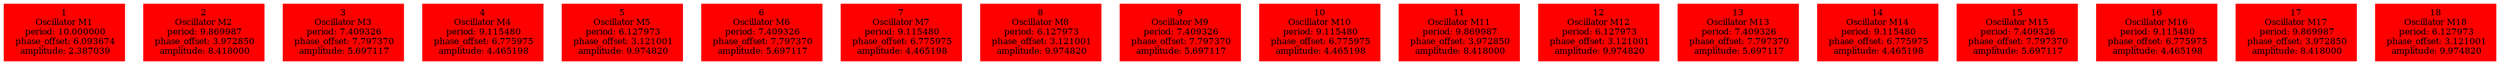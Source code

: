  digraph g{ forcelabels=true;
1 [label=<1<BR />Oscillator M1<BR /> period: 10.000000<BR /> phase_offset: 6.093674<BR /> amplitude: 2.387039>, shape=box,color=red,style=filled,fontsize=8];2 [label=<2<BR />Oscillator M2<BR /> period: 9.869987<BR /> phase_offset: 3.972850<BR /> amplitude: 8.418000>, shape=box,color=red,style=filled,fontsize=8];3 [label=<3<BR />Oscillator M3<BR /> period: 7.409326<BR /> phase_offset: 7.797370<BR /> amplitude: 5.697117>, shape=box,color=red,style=filled,fontsize=8];4 [label=<4<BR />Oscillator M4<BR /> period: 9.115480<BR /> phase_offset: 6.775975<BR /> amplitude: 4.465198>, shape=box,color=red,style=filled,fontsize=8];5 [label=<5<BR />Oscillator M5<BR /> period: 6.127973<BR /> phase_offset: 3.121001<BR /> amplitude: 9.974820>, shape=box,color=red,style=filled,fontsize=8];6 [label=<6<BR />Oscillator M6<BR /> period: 7.409326<BR /> phase_offset: 7.797370<BR /> amplitude: 5.697117>, shape=box,color=red,style=filled,fontsize=8];7 [label=<7<BR />Oscillator M7<BR /> period: 9.115480<BR /> phase_offset: 6.775975<BR /> amplitude: 4.465198>, shape=box,color=red,style=filled,fontsize=8];8 [label=<8<BR />Oscillator M8<BR /> period: 6.127973<BR /> phase_offset: 3.121001<BR /> amplitude: 9.974820>, shape=box,color=red,style=filled,fontsize=8];9 [label=<9<BR />Oscillator M9<BR /> period: 7.409326<BR /> phase_offset: 7.797370<BR /> amplitude: 5.697117>, shape=box,color=red,style=filled,fontsize=8];10 [label=<10<BR />Oscillator M10<BR /> period: 9.115480<BR /> phase_offset: 6.775975<BR /> amplitude: 4.465198>, shape=box,color=red,style=filled,fontsize=8];11 [label=<11<BR />Oscillator M11<BR /> period: 9.869987<BR /> phase_offset: 3.972850<BR /> amplitude: 8.418000>, shape=box,color=red,style=filled,fontsize=8];12 [label=<12<BR />Oscillator M12<BR /> period: 6.127973<BR /> phase_offset: 3.121001<BR /> amplitude: 9.974820>, shape=box,color=red,style=filled,fontsize=8];13 [label=<13<BR />Oscillator M13<BR /> period: 7.409326<BR /> phase_offset: 7.797370<BR /> amplitude: 5.697117>, shape=box,color=red,style=filled,fontsize=8];14 [label=<14<BR />Oscillator M14<BR /> period: 9.115480<BR /> phase_offset: 6.775975<BR /> amplitude: 4.465198>, shape=box,color=red,style=filled,fontsize=8];15 [label=<15<BR />Oscillator M15<BR /> period: 7.409326<BR /> phase_offset: 7.797370<BR /> amplitude: 5.697117>, shape=box,color=red,style=filled,fontsize=8];16 [label=<16<BR />Oscillator M16<BR /> period: 9.115480<BR /> phase_offset: 6.775975<BR /> amplitude: 4.465198>, shape=box,color=red,style=filled,fontsize=8];17 [label=<17<BR />Oscillator M17<BR /> period: 9.869987<BR /> phase_offset: 3.972850<BR /> amplitude: 8.418000>, shape=box,color=red,style=filled,fontsize=8];18 [label=<18<BR />Oscillator M18<BR /> period: 6.127973<BR /> phase_offset: 3.121001<BR /> amplitude: 9.974820>, shape=box,color=red,style=filled,fontsize=8]; }
